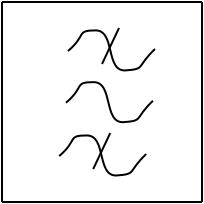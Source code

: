 <?xml version="1.0" encoding="UTF-8"?>
<dia:diagram xmlns:dia="http://www.lysator.liu.se/~alla/dia/">
  <dia:layer name="Background" visible="true" active="true">
    <dia:object type="Standard - Line" version="0" id="O0">
      <dia:attribute name="obj_pos">
        <dia:point val="5,4"/>
      </dia:attribute>
      <dia:attribute name="obj_bb">
        <dia:rectangle val="4.95,3.95;15.05,4.05"/>
      </dia:attribute>
      <dia:attribute name="conn_endpoints">
        <dia:point val="5,4"/>
        <dia:point val="15,4"/>
      </dia:attribute>
      <dia:attribute name="numcp">
        <dia:int val="1"/>
      </dia:attribute>
    </dia:object>
    <dia:object type="Standard - Line" version="0" id="O1">
      <dia:attribute name="obj_pos">
        <dia:point val="5,4"/>
      </dia:attribute>
      <dia:attribute name="obj_bb">
        <dia:rectangle val="4.95,3.95;5.05,14.05"/>
      </dia:attribute>
      <dia:attribute name="conn_endpoints">
        <dia:point val="5,4"/>
        <dia:point val="5,14"/>
      </dia:attribute>
      <dia:attribute name="numcp">
        <dia:int val="1"/>
      </dia:attribute>
    </dia:object>
    <dia:object type="Standard - Line" version="0" id="O2">
      <dia:attribute name="obj_pos">
        <dia:point val="5,14"/>
      </dia:attribute>
      <dia:attribute name="obj_bb">
        <dia:rectangle val="4.95,13.95;15.05,14.05"/>
      </dia:attribute>
      <dia:attribute name="conn_endpoints">
        <dia:point val="5,14"/>
        <dia:point val="15,14"/>
      </dia:attribute>
      <dia:attribute name="numcp">
        <dia:int val="1"/>
      </dia:attribute>
    </dia:object>
    <dia:object type="Standard - Line" version="0" id="O3">
      <dia:attribute name="obj_pos">
        <dia:point val="15,14"/>
      </dia:attribute>
      <dia:attribute name="obj_bb">
        <dia:rectangle val="14.95,3.95;15.05,14.05"/>
      </dia:attribute>
      <dia:attribute name="conn_endpoints">
        <dia:point val="15,14"/>
        <dia:point val="15,4"/>
      </dia:attribute>
      <dia:attribute name="numcp">
        <dia:int val="1"/>
      </dia:attribute>
    </dia:object>
    <dia:object type="Standard - BezierLine" version="0" id="O4">
      <dia:attribute name="obj_pos">
        <dia:point val="8.2,9.037"/>
      </dia:attribute>
      <dia:attribute name="obj_bb">
        <dia:rectangle val="8.13,7.957;12.621,10.058"/>
      </dia:attribute>
      <dia:attribute name="bez_points">
        <dia:point val="8.2,9.037"/>
        <dia:point val="9.15,8.237"/>
        <dia:point val="8.58,8.007"/>
        <dia:point val="9.58,8.007"/>
        <dia:point val="10.581,8.007"/>
        <dia:point val="10.06,10.077"/>
        <dia:point val="11.081,10.007"/>
        <dia:point val="12.101,9.937"/>
        <dia:point val="11.601,9.837"/>
        <dia:point val="12.55,8.937"/>
      </dia:attribute>
      <dia:attribute name="corner_types">
        <dia:enum val="0"/>
        <dia:enum val="0"/>
        <dia:enum val="0"/>
        <dia:enum val="0"/>
      </dia:attribute>
    </dia:object>
    <dia:group>
      <dia:object type="Standard - BezierLine" version="0" id="O5">
        <dia:attribute name="obj_pos">
          <dia:point val="7.86,11.702"/>
        </dia:attribute>
        <dia:attribute name="obj_bb">
          <dia:rectangle val="7.79,10.622;12.281,12.723"/>
        </dia:attribute>
        <dia:attribute name="bez_points">
          <dia:point val="7.86,11.702"/>
          <dia:point val="8.81,10.902"/>
          <dia:point val="8.24,10.672"/>
          <dia:point val="9.24,10.672"/>
          <dia:point val="10.241,10.672"/>
          <dia:point val="9.72,12.742"/>
          <dia:point val="10.741,12.672"/>
          <dia:point val="11.761,12.602"/>
          <dia:point val="11.261,12.502"/>
          <dia:point val="12.21,11.602"/>
        </dia:attribute>
        <dia:attribute name="corner_types">
          <dia:enum val="0"/>
          <dia:enum val="0"/>
          <dia:enum val="0"/>
          <dia:enum val="0"/>
        </dia:attribute>
      </dia:object>
      <dia:object type="Standard - Line" version="0" id="O6">
        <dia:attribute name="obj_pos">
          <dia:point val="9.56,12.352"/>
        </dia:attribute>
        <dia:attribute name="obj_bb">
          <dia:rectangle val="9.494,10.485;10.477,12.418"/>
        </dia:attribute>
        <dia:attribute name="conn_endpoints">
          <dia:point val="9.56,12.352"/>
          <dia:point val="10.411,10.552"/>
        </dia:attribute>
        <dia:attribute name="numcp">
          <dia:int val="1"/>
        </dia:attribute>
      </dia:object>
    </dia:group>
    <dia:group>
      <dia:object type="Standard - BezierLine" version="0" id="O7">
        <dia:attribute name="obj_pos">
          <dia:point val="8.3,6.45"/>
        </dia:attribute>
        <dia:attribute name="obj_bb">
          <dia:rectangle val="8.23,5.37;12.721,7.472"/>
        </dia:attribute>
        <dia:attribute name="bez_points">
          <dia:point val="8.3,6.45"/>
          <dia:point val="9.25,5.65"/>
          <dia:point val="8.68,5.42"/>
          <dia:point val="9.68,5.42"/>
          <dia:point val="10.68,5.42"/>
          <dia:point val="10.16,7.49"/>
          <dia:point val="11.18,7.42"/>
          <dia:point val="12.2,7.35"/>
          <dia:point val="11.7,7.25"/>
          <dia:point val="12.65,6.35"/>
        </dia:attribute>
        <dia:attribute name="corner_types">
          <dia:enum val="0"/>
          <dia:enum val="0"/>
          <dia:enum val="0"/>
          <dia:enum val="0"/>
        </dia:attribute>
      </dia:object>
      <dia:object type="Standard - Line" version="0" id="O8">
        <dia:attribute name="obj_pos">
          <dia:point val="10,7.1"/>
        </dia:attribute>
        <dia:attribute name="obj_bb">
          <dia:rectangle val="9.933,5.233;10.917,7.167"/>
        </dia:attribute>
        <dia:attribute name="conn_endpoints">
          <dia:point val="10,7.1"/>
          <dia:point val="10.85,5.3"/>
        </dia:attribute>
        <dia:attribute name="numcp">
          <dia:int val="1"/>
        </dia:attribute>
      </dia:object>
    </dia:group>
  </dia:layer>
</dia:diagram>
